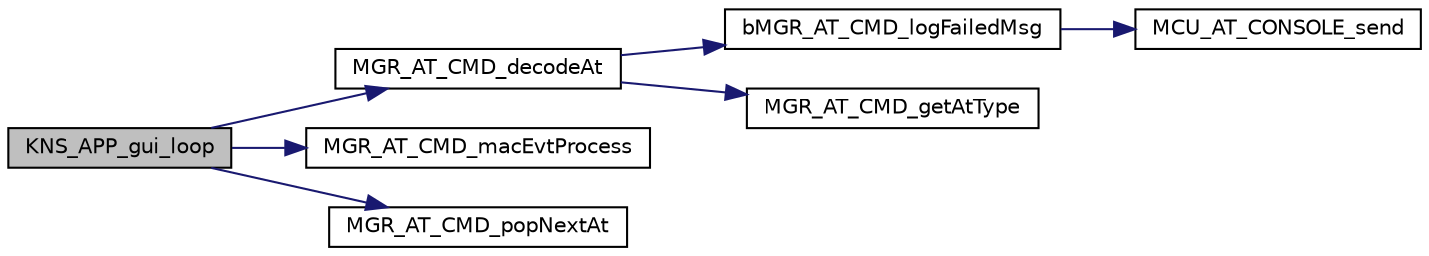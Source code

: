 digraph "KNS_APP_gui_loop"
{
 // INTERACTIVE_SVG=YES
 // LATEX_PDF_SIZE
  edge [fontname="Helvetica",fontsize="10",labelfontname="Helvetica",labelfontsize="10"];
  node [fontname="Helvetica",fontsize="10",shape=record];
  rankdir="LR";
  Node1 [label="KNS_APP_gui_loop",height=0.2,width=0.4,color="black", fillcolor="grey75", style="filled", fontcolor="black",tooltip="This fct is the application expected to run in front of the GUI."];
  Node1 -> Node2 [color="midnightblue",fontsize="10",style="solid",fontname="Helvetica"];
  Node2 [label="MGR_AT_CMD_decodeAt",height=0.2,width=0.4,color="black", fillcolor="white", style="filled",URL="$d0/d0f/group___m_g_r___a_t___c_m_d.html#ga9cef55cf869d8f8c3eaf6a49ca61b5d2",tooltip="Decode and exectue AT cmd if valid."];
  Node2 -> Node3 [color="midnightblue",fontsize="10",style="solid",fontname="Helvetica"];
  Node3 [label="bMGR_AT_CMD_logFailedMsg",height=0.2,width=0.4,color="black", fillcolor="white", style="filled",URL="$d0/d0f/group___m_g_r___a_t___c_m_d.html#ga3d564aff9653e8bdc572d189093f1acc",tooltip="Log in debug interface a failed message."];
  Node3 -> Node4 [color="midnightblue",fontsize="10",style="solid",fontname="Helvetica"];
  Node4 [label="MCU_AT_CONSOLE_send",height=0.2,width=0.4,color="black", fillcolor="white", style="filled",URL="$d8/d62/group___m_c_u___a_p_p___w_r_a_p_p_e_r_s.html#gae14ee3e1d2a9b459c0d89c451a4bc470",tooltip="Send AT CMD response to console."];
  Node2 -> Node5 [color="midnightblue",fontsize="10",style="solid",fontname="Helvetica"];
  Node5 [label="MGR_AT_CMD_getAtType",height=0.2,width=0.4,color="black", fillcolor="white", style="filled",URL="$d0/d0f/group___m_g_r___a_t___c_m_d.html#ga00f586ef524b455b8324900358922b2b",tooltip="Identifies AT command and its type (AT+XYZ=... or AT+XYZ=? or AT+XYZ? mode)"];
  Node1 -> Node6 [color="midnightblue",fontsize="10",style="solid",fontname="Helvetica"];
  Node6 [label="MGR_AT_CMD_macEvtProcess",height=0.2,width=0.4,color="black", fillcolor="white", style="filled",URL="$d0/d0f/group___m_g_r___a_t___c_m_d.html#ga1a39b3c9cd76d50537a8bc42087ed46f",tooltip="Fct used to retreive and process event coming from kineis stack as answers to AT commands."];
  Node1 -> Node7 [color="midnightblue",fontsize="10",style="solid",fontname="Helvetica"];
  Node7 [label="MGR_AT_CMD_popNextAt",height=0.2,width=0.4,color="black", fillcolor="white", style="filled",URL="$d0/d0f/group___m_g_r___a_t___c_m_d.html#gae0ad7a2cd1228d268e28d2fd9fcd4411",tooltip="API used to get next AT command stored in internal fifo."];
}
